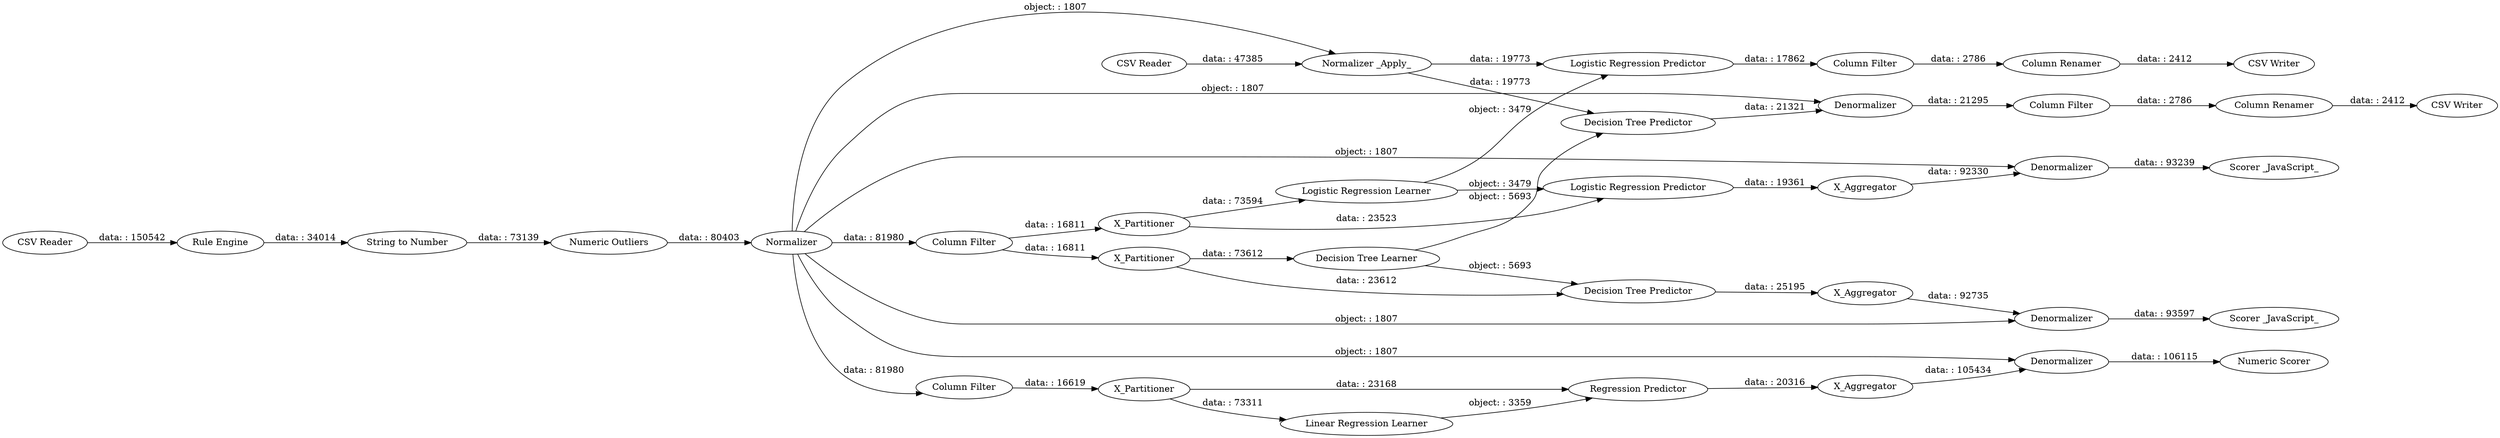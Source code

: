 digraph {
	"-462237200945093238_38" [label="Normalizer _Apply_"]
	"-462237200945093238_23" [label=Normalizer]
	"-462237200945093238_43" [label="Column Renamer"]
	"-462237200945093238_30" [label=X_Partitioner]
	"-462237200945093238_8" [label="Logistic Regression Predictor"]
	"-462237200945093238_6" [label="Regression Predictor"]
	"-462237200945093238_42" [label="CSV Writer"]
	"-462237200945093238_26" [label="Decision Tree Predictor"]
	"-462237200945093238_10" [label="Rule Engine"]
	"-462237200945093238_44" [label="Logistic Regression Predictor"]
	"-462237200945093238_40" [label=Denormalizer]
	"-462237200945093238_12" [label="Column Filter"]
	"-462237200945093238_28" [label=X_Partitioner]
	"-462237200945093238_46" [label="Column Renamer"]
	"-462237200945093238_41" [label="Column Filter"]
	"-462237200945093238_37" [label=Denormalizer]
	"-462237200945093238_48" [label="Numeric Outliers"]
	"-462237200945093238_5" [label="Linear Regression Learner"]
	"-462237200945093238_29" [label=X_Aggregator]
	"-462237200945093238_27" [label="Scorer _JavaScript_"]
	"-462237200945093238_34" [label=X_Aggregator]
	"-462237200945093238_24" [label="CSV Reader"]
	"-462237200945093238_32" [label="Scorer _JavaScript_"]
	"-462237200945093238_2" [label="CSV Reader"]
	"-462237200945093238_47" [label="CSV Writer"]
	"-462237200945093238_9" [label="Logistic Regression Learner"]
	"-462237200945093238_14" [label="Column Filter"]
	"-462237200945093238_36" [label=Denormalizer]
	"-462237200945093238_25" [label="Decision Tree Learner"]
	"-462237200945093238_3" [label="String to Number"]
	"-462237200945093238_39" [label="Decision Tree Predictor"]
	"-462237200945093238_33" [label=X_Partitioner]
	"-462237200945093238_7" [label="Numeric Scorer"]
	"-462237200945093238_45" [label="Column Filter"]
	"-462237200945093238_35" [label=Denormalizer]
	"-462237200945093238_31" [label=X_Aggregator]
	"-462237200945093238_41" -> "-462237200945093238_43" [label="data: : 2786"]
	"-462237200945093238_23" -> "-462237200945093238_36" [label="object: : 1807"]
	"-462237200945093238_44" -> "-462237200945093238_45" [label="data: : 17862"]
	"-462237200945093238_5" -> "-462237200945093238_6" [label="object: : 3359"]
	"-462237200945093238_31" -> "-462237200945093238_36" [label="data: : 92735"]
	"-462237200945093238_25" -> "-462237200945093238_26" [label="object: : 5693"]
	"-462237200945093238_38" -> "-462237200945093238_39" [label="data: : 19773"]
	"-462237200945093238_40" -> "-462237200945093238_41" [label="data: : 21295"]
	"-462237200945093238_45" -> "-462237200945093238_46" [label="data: : 2786"]
	"-462237200945093238_34" -> "-462237200945093238_37" [label="data: : 92330"]
	"-462237200945093238_23" -> "-462237200945093238_14" [label="data: : 81980"]
	"-462237200945093238_29" -> "-462237200945093238_35" [label="data: : 105434"]
	"-462237200945093238_25" -> "-462237200945093238_39" [label="object: : 5693"]
	"-462237200945093238_14" -> "-462237200945093238_30" [label="data: : 16811"]
	"-462237200945093238_14" -> "-462237200945093238_33" [label="data: : 16811"]
	"-462237200945093238_23" -> "-462237200945093238_12" [label="data: : 81980"]
	"-462237200945093238_37" -> "-462237200945093238_27" [label="data: : 93239"]
	"-462237200945093238_33" -> "-462237200945093238_9" [label="data: : 73594"]
	"-462237200945093238_39" -> "-462237200945093238_40" [label="data: : 21321"]
	"-462237200945093238_2" -> "-462237200945093238_10" [label="data: : 150542"]
	"-462237200945093238_28" -> "-462237200945093238_6" [label="data: : 23168"]
	"-462237200945093238_23" -> "-462237200945093238_40" [label="object: : 1807"]
	"-462237200945093238_12" -> "-462237200945093238_28" [label="data: : 16619"]
	"-462237200945093238_6" -> "-462237200945093238_29" [label="data: : 20316"]
	"-462237200945093238_48" -> "-462237200945093238_23" [label="data: : 80403"]
	"-462237200945093238_28" -> "-462237200945093238_5" [label="data: : 73311"]
	"-462237200945093238_30" -> "-462237200945093238_25" [label="data: : 73612"]
	"-462237200945093238_10" -> "-462237200945093238_3" [label="data: : 34014"]
	"-462237200945093238_26" -> "-462237200945093238_31" [label="data: : 25195"]
	"-462237200945093238_24" -> "-462237200945093238_38" [label="data: : 47385"]
	"-462237200945093238_35" -> "-462237200945093238_7" [label="data: : 106115"]
	"-462237200945093238_36" -> "-462237200945093238_32" [label="data: : 93597"]
	"-462237200945093238_38" -> "-462237200945093238_44" [label="data: : 19773"]
	"-462237200945093238_9" -> "-462237200945093238_8" [label="object: : 3479"]
	"-462237200945093238_8" -> "-462237200945093238_34" [label="data: : 19361"]
	"-462237200945093238_33" -> "-462237200945093238_8" [label="data: : 23523"]
	"-462237200945093238_43" -> "-462237200945093238_42" [label="data: : 2412"]
	"-462237200945093238_9" -> "-462237200945093238_44" [label="object: : 3479"]
	"-462237200945093238_46" -> "-462237200945093238_47" [label="data: : 2412"]
	"-462237200945093238_23" -> "-462237200945093238_38" [label="object: : 1807"]
	"-462237200945093238_23" -> "-462237200945093238_35" [label="object: : 1807"]
	"-462237200945093238_23" -> "-462237200945093238_37" [label="object: : 1807"]
	"-462237200945093238_3" -> "-462237200945093238_48" [label="data: : 73139"]
	"-462237200945093238_30" -> "-462237200945093238_26" [label="data: : 23612"]
	rankdir=LR
}
